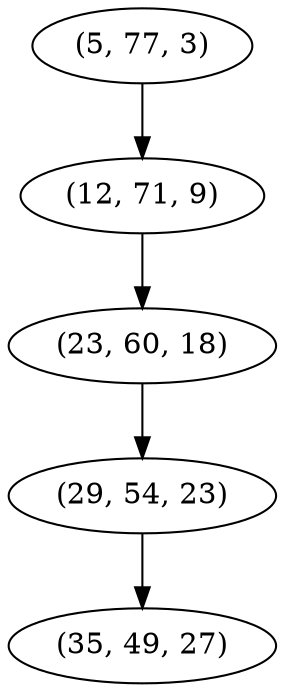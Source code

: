 digraph tree {
    "(5, 77, 3)";
    "(12, 71, 9)";
    "(23, 60, 18)";
    "(29, 54, 23)";
    "(35, 49, 27)";
    "(5, 77, 3)" -> "(12, 71, 9)";
    "(12, 71, 9)" -> "(23, 60, 18)";
    "(23, 60, 18)" -> "(29, 54, 23)";
    "(29, 54, 23)" -> "(35, 49, 27)";
}
